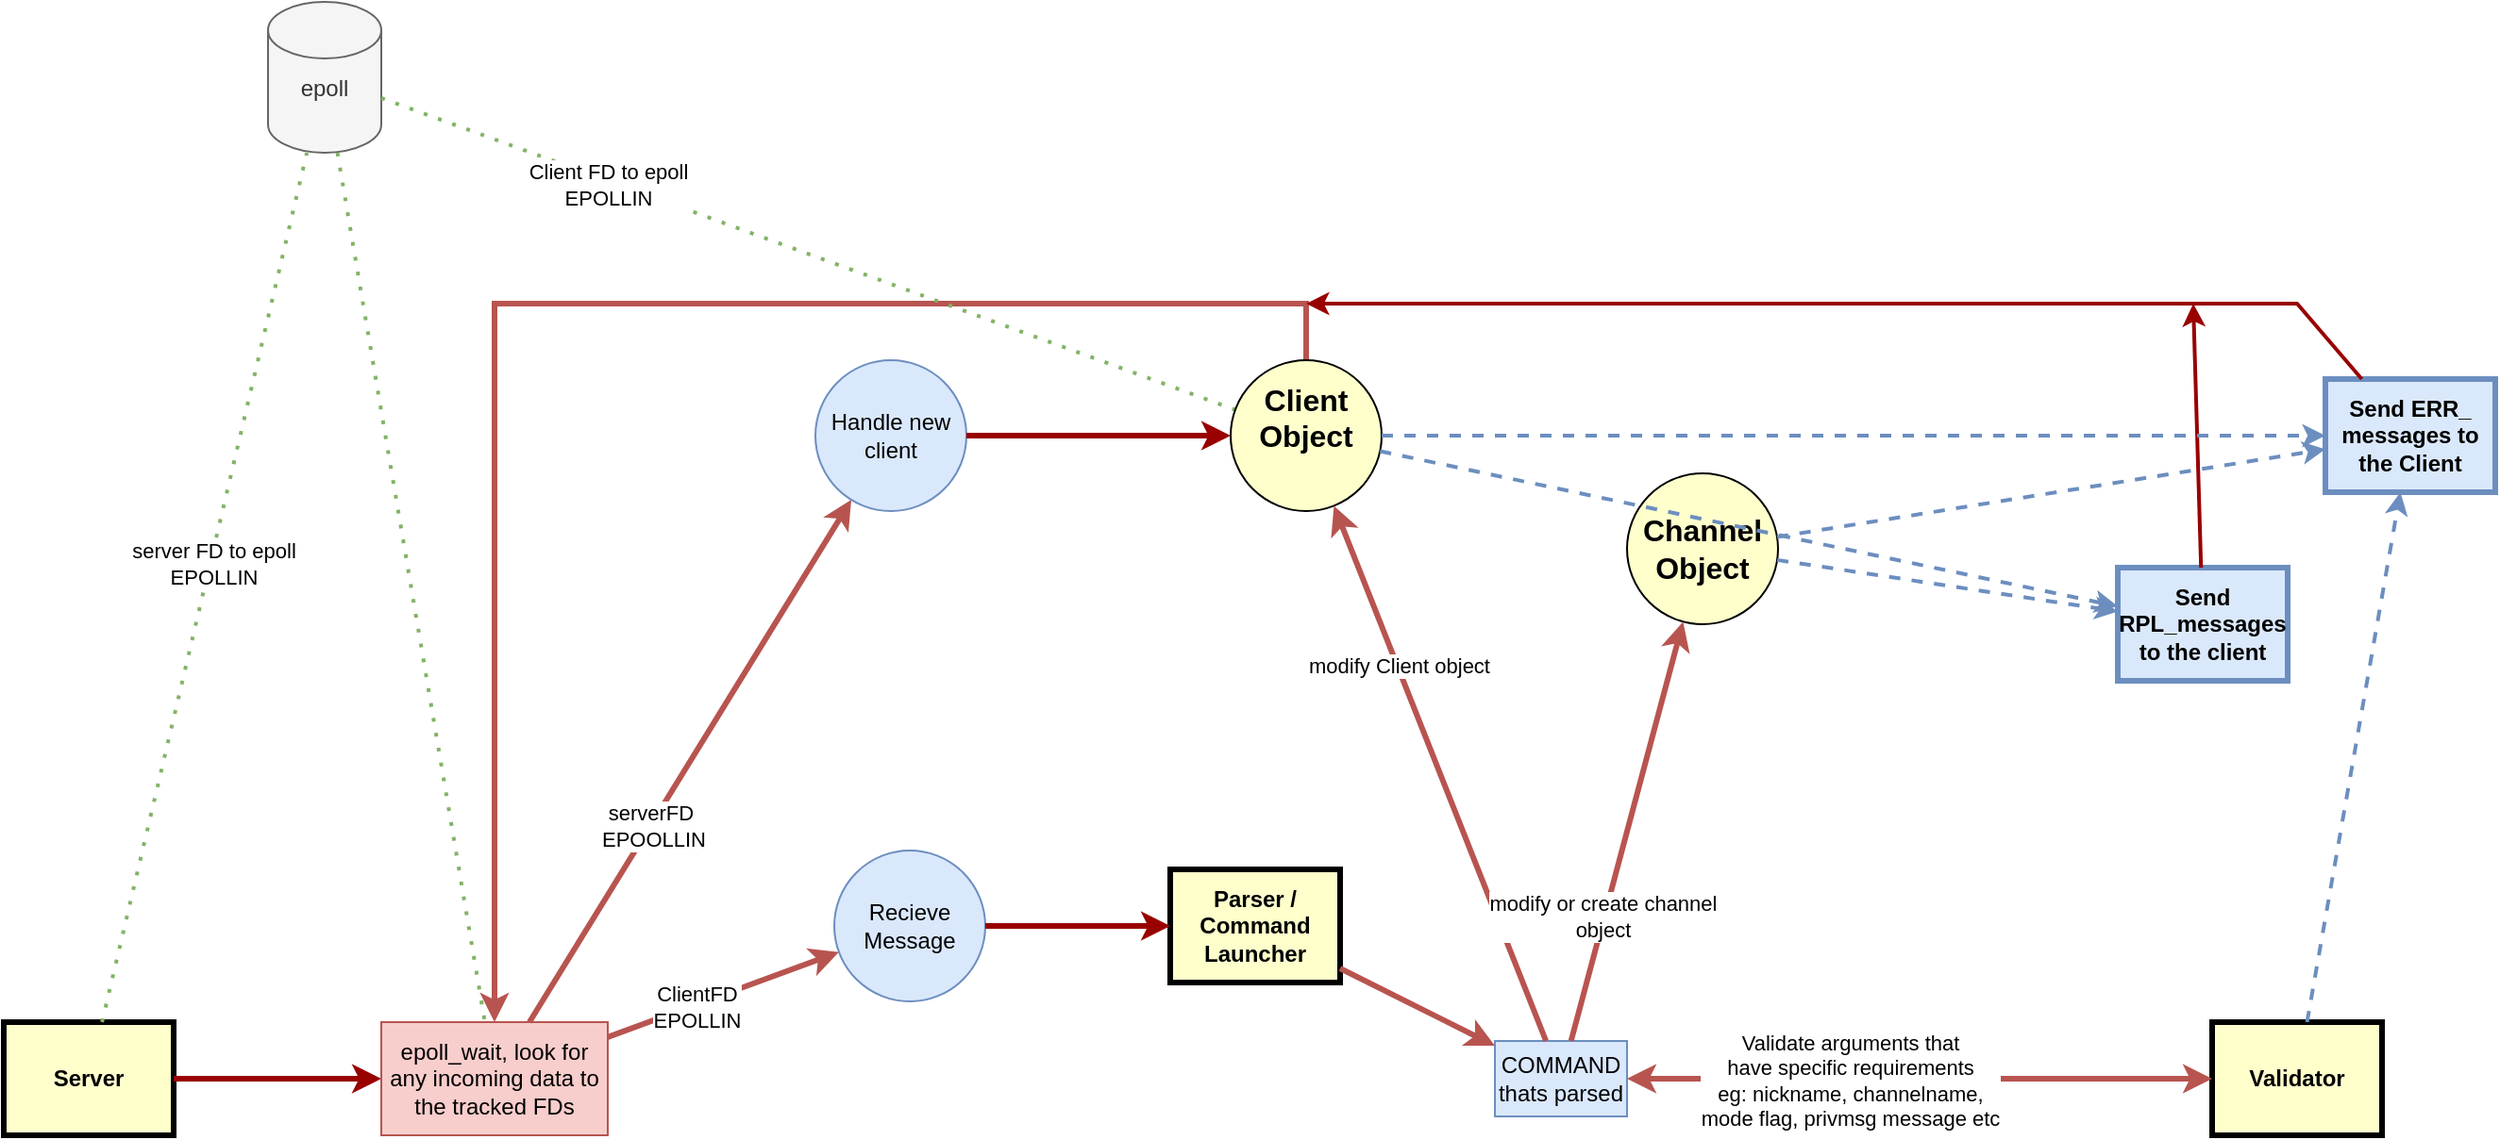 <mxfile>
    <diagram name="Page-1" id="c7558073-3199-34d8-9f00-42111426c3f3">
        <mxGraphModel dx="2530" dy="2039" grid="1" gridSize="10" guides="1" tooltips="1" connect="1" arrows="1" fold="1" page="1" pageScale="1" pageWidth="826" pageHeight="1169" background="none" math="0" shadow="0">
            <root>
                <mxCell id="0"/>
                <mxCell id="1" parent="0"/>
                <mxCell id="14" value="Server" style="whiteSpace=wrap;align=center;verticalAlign=middle;fontStyle=1;strokeWidth=3;fillColor=#FFFFCC" parent="1" vertex="1">
                    <mxGeometry x="-250.0" y="341.0" width="90" height="60" as="geometry"/>
                </mxCell>
                <mxCell id="xwTJPt3XtJQMvyNs3hWk-111" value="" style="edgeStyle=none;noEdgeStyle=1;strokeColor=#990000;strokeWidth=3;" parent="1" source="14" target="xwTJPt3XtJQMvyNs3hWk-112" edge="1">
                    <mxGeometry width="100" height="100" relative="1" as="geometry">
                        <mxPoint x="-200" y="370" as="sourcePoint"/>
                        <mxPoint x="-80.497" y="476" as="targetPoint"/>
                    </mxGeometry>
                </mxCell>
                <mxCell id="xwTJPt3XtJQMvyNs3hWk-112" value="epoll_wait, look for any incoming data to the tracked FDs" style="rounded=0;whiteSpace=wrap;html=1;fillColor=#f8cecc;strokeColor=#b85450;" parent="1" vertex="1">
                    <mxGeometry x="-50" y="341" width="120" height="60" as="geometry"/>
                </mxCell>
                <mxCell id="xwTJPt3XtJQMvyNs3hWk-113" value="epoll&lt;div&gt;&lt;br&gt;&lt;/div&gt;" style="shape=cylinder3;whiteSpace=wrap;html=1;boundedLbl=1;backgroundOutline=1;size=15;fillColor=#f5f5f5;fontColor=#333333;strokeColor=#666666;" parent="1" vertex="1">
                    <mxGeometry x="-110" y="-200" width="60" height="80" as="geometry"/>
                </mxCell>
                <mxCell id="xwTJPt3XtJQMvyNs3hWk-114" value="" style="endArrow=none;dashed=1;html=1;dashPattern=1 3;strokeWidth=2;rounded=0;fillColor=#d5e8d4;strokeColor=#82b366;" parent="1" source="14" target="xwTJPt3XtJQMvyNs3hWk-113" edge="1">
                    <mxGeometry width="50" height="50" relative="1" as="geometry">
                        <mxPoint x="300" y="410" as="sourcePoint"/>
                        <mxPoint x="350" y="360" as="targetPoint"/>
                    </mxGeometry>
                </mxCell>
                <mxCell id="xwTJPt3XtJQMvyNs3hWk-115" value="server FD to epoll&lt;div&gt;EPOLLIN&lt;/div&gt;" style="edgeLabel;html=1;align=center;verticalAlign=middle;resizable=0;points=[];" parent="xwTJPt3XtJQMvyNs3hWk-114" vertex="1" connectable="0">
                    <mxGeometry x="0.063" y="-1" relative="1" as="geometry">
                        <mxPoint y="1" as="offset"/>
                    </mxGeometry>
                </mxCell>
                <mxCell id="xwTJPt3XtJQMvyNs3hWk-128" value="" style="endArrow=classic;html=1;rounded=0;fillColor=#f8cecc;strokeColor=#b85450;strokeWidth=3;" parent="1" source="xwTJPt3XtJQMvyNs3hWk-112" target="xwTJPt3XtJQMvyNs3hWk-129" edge="1">
                    <mxGeometry width="50" height="50" relative="1" as="geometry">
                        <mxPoint x="140" y="240" as="sourcePoint"/>
                        <mxPoint x="120" y="320" as="targetPoint"/>
                    </mxGeometry>
                </mxCell>
                <mxCell id="xwTJPt3XtJQMvyNs3hWk-130" value="serverFD&amp;nbsp;&lt;div&gt;EPOOLLIN&lt;/div&gt;" style="edgeLabel;html=1;align=center;verticalAlign=middle;resizable=0;points=[];" parent="xwTJPt3XtJQMvyNs3hWk-128" vertex="1" connectable="0">
                    <mxGeometry x="-0.24" y="-1" relative="1" as="geometry">
                        <mxPoint as="offset"/>
                    </mxGeometry>
                </mxCell>
                <mxCell id="xwTJPt3XtJQMvyNs3hWk-129" value="Handle new client" style="ellipse;whiteSpace=wrap;html=1;aspect=fixed;fillColor=#dae8fc;strokeColor=#6c8ebf;" parent="1" vertex="1">
                    <mxGeometry x="180" y="-10" width="80" height="80" as="geometry"/>
                </mxCell>
                <mxCell id="xwTJPt3XtJQMvyNs3hWk-135" value="" style="edgeStyle=none;noEdgeStyle=1;strokeColor=#990000;strokeWidth=3;rounded=0;" parent="1" source="xwTJPt3XtJQMvyNs3hWk-129" target="xwTJPt3XtJQMvyNs3hWk-150" edge="1">
                    <mxGeometry width="100" height="100" relative="1" as="geometry">
                        <mxPoint x="260" y="230" as="sourcePoint"/>
                        <mxPoint x="368" y="30" as="targetPoint"/>
                    </mxGeometry>
                </mxCell>
                <mxCell id="xwTJPt3XtJQMvyNs3hWk-137" value="" style="endArrow=classic;html=1;rounded=0;fillColor=#f8cecc;strokeColor=#b85450;strokeWidth=3;" parent="1" source="xwTJPt3XtJQMvyNs3hWk-150" target="xwTJPt3XtJQMvyNs3hWk-112" edge="1">
                    <mxGeometry width="50" height="50" relative="1" as="geometry">
                        <mxPoint x="160" y="310" as="sourcePoint"/>
                        <mxPoint x="390" y="50" as="targetPoint"/>
                        <Array as="points">
                            <mxPoint x="440" y="-40"/>
                            <mxPoint x="10" y="-40"/>
                        </Array>
                    </mxGeometry>
                </mxCell>
                <mxCell id="xwTJPt3XtJQMvyNs3hWk-139" value="" style="endArrow=none;dashed=1;html=1;dashPattern=1 3;strokeWidth=2;rounded=0;fillColor=#d5e8d4;strokeColor=#82b366;" parent="1" source="xwTJPt3XtJQMvyNs3hWk-113" target="xwTJPt3XtJQMvyNs3hWk-150" edge="1">
                    <mxGeometry width="50" height="50" relative="1" as="geometry">
                        <mxPoint x="400" y="351" as="sourcePoint"/>
                        <mxPoint x="370.7" as="targetPoint"/>
                    </mxGeometry>
                </mxCell>
                <mxCell id="xwTJPt3XtJQMvyNs3hWk-219" value="Client FD to epoll&lt;div&gt;EPOLLIN&lt;/div&gt;" style="edgeLabel;html=1;align=center;verticalAlign=middle;resizable=0;points=[];" parent="xwTJPt3XtJQMvyNs3hWk-139" vertex="1" connectable="0">
                    <mxGeometry x="-0.466" y="-2" relative="1" as="geometry">
                        <mxPoint as="offset"/>
                    </mxGeometry>
                </mxCell>
                <mxCell id="xwTJPt3XtJQMvyNs3hWk-141" value="Recieve&lt;div&gt;Message&lt;/div&gt;" style="ellipse;whiteSpace=wrap;html=1;aspect=fixed;fillColor=#dae8fc;strokeColor=#6c8ebf;" parent="1" vertex="1">
                    <mxGeometry x="190" y="250" width="80" height="80" as="geometry"/>
                </mxCell>
                <mxCell id="xwTJPt3XtJQMvyNs3hWk-144" value="" style="endArrow=classic;html=1;rounded=0;fillColor=#f8cecc;strokeColor=#b85450;strokeWidth=3;" parent="1" source="xwTJPt3XtJQMvyNs3hWk-112" target="xwTJPt3XtJQMvyNs3hWk-141" edge="1">
                    <mxGeometry width="50" height="50" relative="1" as="geometry">
                        <mxPoint x="107" y="461" as="sourcePoint"/>
                        <mxPoint x="270" y="289" as="targetPoint"/>
                    </mxGeometry>
                </mxCell>
                <mxCell id="xwTJPt3XtJQMvyNs3hWk-145" value="ClientFD&lt;div&gt;EPOLLIN&lt;/div&gt;" style="edgeLabel;html=1;align=center;verticalAlign=middle;resizable=0;points=[];" parent="xwTJPt3XtJQMvyNs3hWk-144" vertex="1" connectable="0">
                    <mxGeometry x="-0.24" y="-1" relative="1" as="geometry">
                        <mxPoint as="offset"/>
                    </mxGeometry>
                </mxCell>
                <mxCell id="xwTJPt3XtJQMvyNs3hWk-146" value="Parser / Command Launcher" style="whiteSpace=wrap;align=center;verticalAlign=middle;fontStyle=1;strokeWidth=3;fillColor=#FFFFCC" parent="1" vertex="1">
                    <mxGeometry x="368.0" y="260" width="90" height="60" as="geometry"/>
                </mxCell>
                <mxCell id="xwTJPt3XtJQMvyNs3hWk-147" value="" style="edgeStyle=none;noEdgeStyle=1;strokeColor=#990000;strokeWidth=3;rounded=0;" parent="1" source="xwTJPt3XtJQMvyNs3hWk-141" target="xwTJPt3XtJQMvyNs3hWk-146" edge="1">
                    <mxGeometry width="100" height="100" relative="1" as="geometry">
                        <mxPoint x="260" y="240" as="sourcePoint"/>
                        <mxPoint x="358" y="240" as="targetPoint"/>
                    </mxGeometry>
                </mxCell>
                <mxCell id="xwTJPt3XtJQMvyNs3hWk-148" value="Validator" style="whiteSpace=wrap;align=center;verticalAlign=middle;fontStyle=1;strokeWidth=3;fillColor=#FFFFCC" parent="1" vertex="1">
                    <mxGeometry x="920" y="341" width="90" height="60" as="geometry"/>
                </mxCell>
                <mxCell id="xwTJPt3XtJQMvyNs3hWk-149" value="COMMAND thats parsed" style="rounded=0;whiteSpace=wrap;html=1;fillColor=#dae8fc;strokeColor=#6c8ebf;" parent="1" vertex="1">
                    <mxGeometry x="540" y="351" width="70" height="40" as="geometry"/>
                </mxCell>
                <mxCell id="xwTJPt3XtJQMvyNs3hWk-150" value="Client Object&lt;div&gt;&lt;br&gt;&lt;/div&gt;" style="ellipse;whiteSpace=wrap;html=1;aspect=fixed;fillColor=#FFFFCC;strokeColor=default;fontStyle=1;fontSize=16;" parent="1" vertex="1">
                    <mxGeometry x="400" y="-10" width="80" height="80" as="geometry"/>
                </mxCell>
                <mxCell id="xwTJPt3XtJQMvyNs3hWk-154" value="" style="endArrow=none;dashed=1;html=1;dashPattern=1 3;strokeWidth=2;rounded=0;fillColor=#d5e8d4;strokeColor=#82b366;" parent="1" source="xwTJPt3XtJQMvyNs3hWk-113" target="xwTJPt3XtJQMvyNs3hWk-112" edge="1">
                    <mxGeometry width="50" height="50" relative="1" as="geometry">
                        <mxPoint x="300" y="167" as="sourcePoint"/>
                        <mxPoint x="448" as="targetPoint"/>
                    </mxGeometry>
                </mxCell>
                <mxCell id="xwTJPt3XtJQMvyNs3hWk-155" value="&lt;div&gt;&lt;br&gt;&lt;/div&gt;" style="edgeLabel;html=1;align=center;verticalAlign=middle;resizable=0;points=[];" parent="xwTJPt3XtJQMvyNs3hWk-154" vertex="1" connectable="0">
                    <mxGeometry x="0.063" y="-1" relative="1" as="geometry">
                        <mxPoint y="1" as="offset"/>
                    </mxGeometry>
                </mxCell>
                <mxCell id="xwTJPt3XtJQMvyNs3hWk-171" value="" style="endArrow=classic;html=1;rounded=0;startArrow=none;startFill=0;endFill=1;fillColor=#f8cecc;strokeColor=#b85450;strokeWidth=3;" parent="1" source="xwTJPt3XtJQMvyNs3hWk-149" target="xwTJPt3XtJQMvyNs3hWk-150" edge="1">
                    <mxGeometry width="50" height="50" relative="1" as="geometry">
                        <mxPoint x="350" y="40" as="sourcePoint"/>
                        <mxPoint x="400" y="-10" as="targetPoint"/>
                    </mxGeometry>
                </mxCell>
                <mxCell id="xwTJPt3XtJQMvyNs3hWk-172" value="modify Client object" style="edgeLabel;html=1;align=center;verticalAlign=middle;resizable=0;points=[];" parent="xwTJPt3XtJQMvyNs3hWk-171" vertex="1" connectable="0">
                    <mxGeometry x="0.403" y="-1" relative="1" as="geometry">
                        <mxPoint as="offset"/>
                    </mxGeometry>
                </mxCell>
                <mxCell id="xwTJPt3XtJQMvyNs3hWk-173" value="&lt;div&gt;Channel Object&lt;/div&gt;" style="ellipse;whiteSpace=wrap;html=1;aspect=fixed;fillColor=#FFFFCC;strokeColor=default;fontStyle=1;fontSize=16;" parent="1" vertex="1">
                    <mxGeometry x="610" y="50" width="80" height="80" as="geometry"/>
                </mxCell>
                <mxCell id="xwTJPt3XtJQMvyNs3hWk-174" value="" style="endArrow=none;html=1;rounded=0;strokeWidth=3;fillColor=#f8cecc;strokeColor=#b85450;startArrow=classic;startFill=1;" parent="1" source="xwTJPt3XtJQMvyNs3hWk-173" target="xwTJPt3XtJQMvyNs3hWk-149" edge="1">
                    <mxGeometry width="50" height="50" relative="1" as="geometry">
                        <mxPoint x="910" y="300" as="sourcePoint"/>
                        <mxPoint x="740" y="110" as="targetPoint"/>
                    </mxGeometry>
                </mxCell>
                <mxCell id="xwTJPt3XtJQMvyNs3hWk-175" value="modify or create&lt;span style=&quot;background-color: light-dark(#ffffff, var(--ge-dark-color, #121212)); color: light-dark(rgb(0, 0, 0), rgb(255, 255, 255));&quot;&gt;&amp;nbsp;channel&lt;/span&gt;&lt;div&gt;object&lt;/div&gt;" style="edgeLabel;html=1;align=center;verticalAlign=middle;resizable=0;points=[];" parent="xwTJPt3XtJQMvyNs3hWk-174" vertex="1" connectable="0">
                    <mxGeometry x="0.403" y="-1" relative="1" as="geometry">
                        <mxPoint as="offset"/>
                    </mxGeometry>
                </mxCell>
                <mxCell id="xwTJPt3XtJQMvyNs3hWk-177" value="Send ERR_ messages to the Client" style="whiteSpace=wrap;align=center;verticalAlign=middle;fontStyle=1;strokeWidth=3;fillColor=#dae8fc;strokeColor=#6c8ebf;" parent="1" vertex="1">
                    <mxGeometry x="980" width="90" height="60" as="geometry"/>
                </mxCell>
                <mxCell id="xwTJPt3XtJQMvyNs3hWk-178" value="Send RPL_messages to the client" style="whiteSpace=wrap;align=center;verticalAlign=middle;fontStyle=1;strokeWidth=3;fillColor=#dae8fc;strokeColor=#6c8ebf;" parent="1" vertex="1">
                    <mxGeometry x="870" y="100" width="90" height="60" as="geometry"/>
                </mxCell>
                <mxCell id="xwTJPt3XtJQMvyNs3hWk-194" value="" style="endArrow=classic;html=1;rounded=0;fillColor=#f8cecc;strokeColor=#b85450;strokeWidth=3;startArrow=classic;startFill=1;" parent="1" source="xwTJPt3XtJQMvyNs3hWk-149" target="xwTJPt3XtJQMvyNs3hWk-148" edge="1">
                    <mxGeometry width="50" height="50" relative="1" as="geometry">
                        <mxPoint x="690" y="547" as="sourcePoint"/>
                        <mxPoint x="861" y="270" as="targetPoint"/>
                    </mxGeometry>
                </mxCell>
                <mxCell id="xwTJPt3XtJQMvyNs3hWk-195" value="Validate arguments that&lt;div&gt;have specific requirements&lt;/div&gt;&lt;div&gt;eg: nickname, channelname,&lt;/div&gt;&lt;div&gt;mode flag, privmsg message etc&lt;/div&gt;" style="edgeLabel;html=1;align=center;verticalAlign=middle;resizable=0;points=[];" parent="xwTJPt3XtJQMvyNs3hWk-194" vertex="1" connectable="0">
                    <mxGeometry x="-0.24" y="-1" relative="1" as="geometry">
                        <mxPoint as="offset"/>
                    </mxGeometry>
                </mxCell>
                <mxCell id="xwTJPt3XtJQMvyNs3hWk-196" value="" style="endArrow=classic;html=1;rounded=0;fillColor=#f8cecc;strokeColor=#b85450;strokeWidth=3;" parent="1" source="xwTJPt3XtJQMvyNs3hWk-146" target="xwTJPt3XtJQMvyNs3hWk-149" edge="1">
                    <mxGeometry width="50" height="50" relative="1" as="geometry">
                        <mxPoint x="38" y="351" as="sourcePoint"/>
                        <mxPoint x="209" y="74" as="targetPoint"/>
                    </mxGeometry>
                </mxCell>
                <mxCell id="xwTJPt3XtJQMvyNs3hWk-202" value="" style="endArrow=classic;html=1;strokeWidth=2;rounded=0;fillColor=#dae8fc;strokeColor=#6c8ebf;endFill=1;dashed=1;" parent="1" source="xwTJPt3XtJQMvyNs3hWk-173" target="xwTJPt3XtJQMvyNs3hWk-177" edge="1">
                    <mxGeometry width="50" height="50" relative="1" as="geometry">
                        <mxPoint x="220" y="197" as="sourcePoint"/>
                        <mxPoint x="368" y="30" as="targetPoint"/>
                    </mxGeometry>
                </mxCell>
                <mxCell id="xwTJPt3XtJQMvyNs3hWk-203" value="&lt;div&gt;&lt;br&gt;&lt;/div&gt;" style="edgeLabel;html=1;align=center;verticalAlign=middle;resizable=0;points=[];" parent="xwTJPt3XtJQMvyNs3hWk-202" vertex="1" connectable="0">
                    <mxGeometry x="0.063" y="-1" relative="1" as="geometry">
                        <mxPoint y="1" as="offset"/>
                    </mxGeometry>
                </mxCell>
                <mxCell id="xwTJPt3XtJQMvyNs3hWk-206" value="" style="edgeStyle=none;noEdgeStyle=1;strokeColor=#990000;strokeWidth=2;rounded=0;" parent="1" source="xwTJPt3XtJQMvyNs3hWk-177" edge="1">
                    <mxGeometry width="100" height="100" relative="1" as="geometry">
                        <mxPoint x="230" y="60" as="sourcePoint"/>
                        <mxPoint x="440" y="-40" as="targetPoint"/>
                        <Array as="points">
                            <mxPoint x="965" y="-40"/>
                        </Array>
                    </mxGeometry>
                </mxCell>
                <mxCell id="xwTJPt3XtJQMvyNs3hWk-207" value="" style="edgeStyle=none;noEdgeStyle=1;strokeColor=#990000;strokeWidth=2;rounded=0;" parent="1" source="xwTJPt3XtJQMvyNs3hWk-178" edge="1">
                    <mxGeometry width="100" height="100" relative="1" as="geometry">
                        <mxPoint x="230" y="60" as="sourcePoint"/>
                        <mxPoint x="910" y="-40" as="targetPoint"/>
                    </mxGeometry>
                </mxCell>
                <mxCell id="xwTJPt3XtJQMvyNs3hWk-209" value="" style="endArrow=classic;html=1;strokeWidth=2;rounded=0;fillColor=#dae8fc;strokeColor=#6c8ebf;endFill=1;dashed=1;" parent="1" source="xwTJPt3XtJQMvyNs3hWk-150" target="xwTJPt3XtJQMvyNs3hWk-177" edge="1">
                    <mxGeometry width="50" height="50" relative="1" as="geometry">
                        <mxPoint x="700" y="84" as="sourcePoint"/>
                        <mxPoint x="930" y="47" as="targetPoint"/>
                    </mxGeometry>
                </mxCell>
                <mxCell id="xwTJPt3XtJQMvyNs3hWk-210" value="&lt;div&gt;&lt;br&gt;&lt;/div&gt;" style="edgeLabel;html=1;align=center;verticalAlign=middle;resizable=0;points=[];" parent="xwTJPt3XtJQMvyNs3hWk-209" vertex="1" connectable="0">
                    <mxGeometry x="0.063" y="-1" relative="1" as="geometry">
                        <mxPoint y="1" as="offset"/>
                    </mxGeometry>
                </mxCell>
                <mxCell id="xwTJPt3XtJQMvyNs3hWk-211" value="" style="endArrow=classic;html=1;strokeWidth=2;rounded=0;fillColor=#dae8fc;strokeColor=#6c8ebf;endFill=1;dashed=1;" parent="1" source="xwTJPt3XtJQMvyNs3hWk-173" target="xwTJPt3XtJQMvyNs3hWk-178" edge="1">
                    <mxGeometry width="50" height="50" relative="1" as="geometry">
                        <mxPoint x="700" y="84" as="sourcePoint"/>
                        <mxPoint x="930" y="47" as="targetPoint"/>
                    </mxGeometry>
                </mxCell>
                <mxCell id="xwTJPt3XtJQMvyNs3hWk-212" value="&lt;div&gt;&lt;br&gt;&lt;/div&gt;" style="edgeLabel;html=1;align=center;verticalAlign=middle;resizable=0;points=[];" parent="xwTJPt3XtJQMvyNs3hWk-211" vertex="1" connectable="0">
                    <mxGeometry x="0.063" y="-1" relative="1" as="geometry">
                        <mxPoint y="1" as="offset"/>
                    </mxGeometry>
                </mxCell>
                <mxCell id="xwTJPt3XtJQMvyNs3hWk-213" value="" style="endArrow=classic;html=1;strokeWidth=2;rounded=0;fillColor=#dae8fc;strokeColor=#6c8ebf;endFill=1;dashed=1;" parent="1" source="xwTJPt3XtJQMvyNs3hWk-150" target="xwTJPt3XtJQMvyNs3hWk-178" edge="1">
                    <mxGeometry width="50" height="50" relative="1" as="geometry">
                        <mxPoint x="699" y="96" as="sourcePoint"/>
                        <mxPoint x="860" y="123" as="targetPoint"/>
                    </mxGeometry>
                </mxCell>
                <mxCell id="xwTJPt3XtJQMvyNs3hWk-214" value="&lt;div&gt;&lt;br&gt;&lt;/div&gt;" style="edgeLabel;html=1;align=center;verticalAlign=middle;resizable=0;points=[];" parent="xwTJPt3XtJQMvyNs3hWk-213" vertex="1" connectable="0">
                    <mxGeometry x="0.063" y="-1" relative="1" as="geometry">
                        <mxPoint y="1" as="offset"/>
                    </mxGeometry>
                </mxCell>
                <mxCell id="xwTJPt3XtJQMvyNs3hWk-215" value="" style="endArrow=classic;html=1;strokeWidth=2;rounded=0;fillColor=#dae8fc;strokeColor=#6c8ebf;endFill=1;dashed=1;" parent="1" source="xwTJPt3XtJQMvyNs3hWk-148" target="xwTJPt3XtJQMvyNs3hWk-177" edge="1">
                    <mxGeometry width="50" height="50" relative="1" as="geometry">
                        <mxPoint x="1090" y="310" as="sourcePoint"/>
                        <mxPoint x="990" y="47" as="targetPoint"/>
                    </mxGeometry>
                </mxCell>
                <mxCell id="xwTJPt3XtJQMvyNs3hWk-216" value="&lt;div&gt;&lt;br&gt;&lt;/div&gt;" style="edgeLabel;html=1;align=center;verticalAlign=middle;resizable=0;points=[];" parent="xwTJPt3XtJQMvyNs3hWk-215" vertex="1" connectable="0">
                    <mxGeometry x="0.063" y="-1" relative="1" as="geometry">
                        <mxPoint y="1" as="offset"/>
                    </mxGeometry>
                </mxCell>
            </root>
        </mxGraphModel>
    </diagram>
</mxfile>
